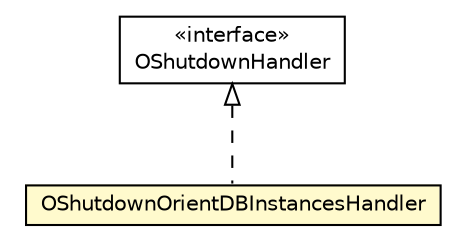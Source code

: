 #!/usr/local/bin/dot
#
# Class diagram 
# Generated by UMLGraph version R5_6-24-gf6e263 (http://www.umlgraph.org/)
#

digraph G {
	edge [fontname="Helvetica",fontsize=10,labelfontname="Helvetica",labelfontsize=10];
	node [fontname="Helvetica",fontsize=10,shape=plaintext];
	nodesep=0.25;
	ranksep=0.5;
	// com.orientechnologies.orient.core.Orient.OShutdownOrientDBInstancesHandler
	c7596302 [label=<<table title="com.orientechnologies.orient.core.Orient.OShutdownOrientDBInstancesHandler" border="0" cellborder="1" cellspacing="0" cellpadding="2" port="p" bgcolor="lemonChiffon" href="./Orient.OShutdownOrientDBInstancesHandler.html">
		<tr><td><table border="0" cellspacing="0" cellpadding="1">
<tr><td align="center" balign="center"> OShutdownOrientDBInstancesHandler </td></tr>
		</table></td></tr>
		</table>>, URL="./Orient.OShutdownOrientDBInstancesHandler.html", fontname="Helvetica", fontcolor="black", fontsize=10.0];
	// com.orientechnologies.orient.core.shutdown.OShutdownHandler
	c7596677 [label=<<table title="com.orientechnologies.orient.core.shutdown.OShutdownHandler" border="0" cellborder="1" cellspacing="0" cellpadding="2" port="p" href="./shutdown/OShutdownHandler.html">
		<tr><td><table border="0" cellspacing="0" cellpadding="1">
<tr><td align="center" balign="center"> &#171;interface&#187; </td></tr>
<tr><td align="center" balign="center"> OShutdownHandler </td></tr>
		</table></td></tr>
		</table>>, URL="./shutdown/OShutdownHandler.html", fontname="Helvetica", fontcolor="black", fontsize=10.0];
	//com.orientechnologies.orient.core.Orient.OShutdownOrientDBInstancesHandler implements com.orientechnologies.orient.core.shutdown.OShutdownHandler
	c7596677:p -> c7596302:p [dir=back,arrowtail=empty,style=dashed];
}

